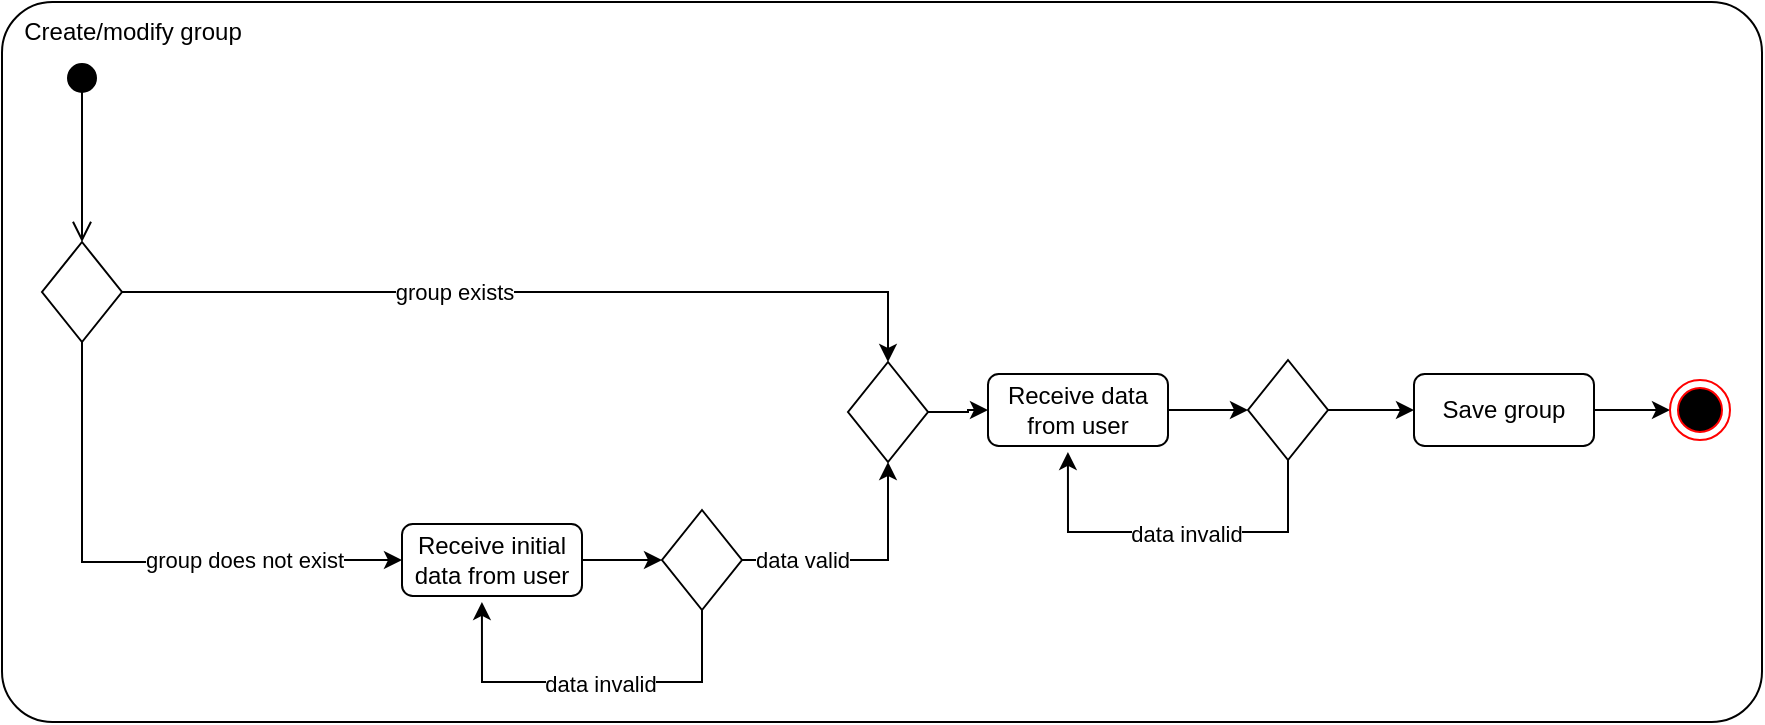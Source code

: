 <mxfile version="22.0.8" type="device">
  <diagram name="Page-1" id="XEkPOjl-qdYywtE6vLCS">
    <mxGraphModel dx="1920" dy="1114" grid="1" gridSize="10" guides="1" tooltips="1" connect="1" arrows="1" fold="1" page="1" pageScale="1" pageWidth="1169" pageHeight="827" background="#ffffff" math="0" shadow="0">
      <root>
        <mxCell id="0" />
        <mxCell id="1" parent="0" />
        <mxCell id="OtMJaFd4Xo8tQMw885LT-32" value="" style="rounded=1;whiteSpace=wrap;html=1;arcSize=7;" vertex="1" parent="1">
          <mxGeometry x="-120" y="160" width="880" height="360" as="geometry" />
        </mxCell>
        <mxCell id="OtMJaFd4Xo8tQMw885LT-1" value="" style="html=1;verticalAlign=bottom;startArrow=circle;startFill=1;endArrow=open;startSize=6;endSize=8;curved=0;rounded=0;entryX=0.5;entryY=0;entryDx=0;entryDy=0;" edge="1" parent="1" target="OtMJaFd4Xo8tQMw885LT-3">
          <mxGeometry width="80" relative="1" as="geometry">
            <mxPoint x="-80" y="190" as="sourcePoint" />
            <mxPoint x="-80" y="280" as="targetPoint" />
          </mxGeometry>
        </mxCell>
        <mxCell id="OtMJaFd4Xo8tQMw885LT-4" style="edgeStyle=orthogonalEdgeStyle;rounded=0;orthogonalLoop=1;jettySize=auto;html=1;entryX=0.5;entryY=0;entryDx=0;entryDy=0;" edge="1" parent="1" source="OtMJaFd4Xo8tQMw885LT-3" target="OtMJaFd4Xo8tQMw885LT-24">
          <mxGeometry relative="1" as="geometry">
            <mxPoint x="80" y="305" as="targetPoint" />
          </mxGeometry>
        </mxCell>
        <mxCell id="OtMJaFd4Xo8tQMw885LT-5" value="group exists" style="edgeLabel;html=1;align=center;verticalAlign=middle;resizable=0;points=[];" vertex="1" connectable="0" parent="OtMJaFd4Xo8tQMw885LT-4">
          <mxGeometry x="-0.205" relative="1" as="geometry">
            <mxPoint as="offset" />
          </mxGeometry>
        </mxCell>
        <mxCell id="OtMJaFd4Xo8tQMw885LT-17" style="edgeStyle=orthogonalEdgeStyle;rounded=0;orthogonalLoop=1;jettySize=auto;html=1;entryX=0;entryY=0.5;entryDx=0;entryDy=0;" edge="1" parent="1" source="OtMJaFd4Xo8tQMw885LT-3" target="OtMJaFd4Xo8tQMw885LT-13">
          <mxGeometry relative="1" as="geometry">
            <Array as="points">
              <mxPoint x="-80" y="440" />
              <mxPoint x="10" y="440" />
              <mxPoint x="10" y="439" />
            </Array>
          </mxGeometry>
        </mxCell>
        <mxCell id="OtMJaFd4Xo8tQMw885LT-18" value="group does not exist" style="edgeLabel;html=1;align=center;verticalAlign=middle;resizable=0;points=[];" vertex="1" connectable="0" parent="OtMJaFd4Xo8tQMw885LT-17">
          <mxGeometry x="0.227" y="2" relative="1" as="geometry">
            <mxPoint x="24" y="1" as="offset" />
          </mxGeometry>
        </mxCell>
        <mxCell id="OtMJaFd4Xo8tQMw885LT-3" value="" style="rhombus;whiteSpace=wrap;html=1;" vertex="1" parent="1">
          <mxGeometry x="-100" y="280" width="40" height="50" as="geometry" />
        </mxCell>
        <mxCell id="OtMJaFd4Xo8tQMw885LT-11" style="edgeStyle=orthogonalEdgeStyle;rounded=0;orthogonalLoop=1;jettySize=auto;html=1;entryX=0;entryY=0.5;entryDx=0;entryDy=0;" edge="1" parent="1" source="OtMJaFd4Xo8tQMw885LT-9" target="OtMJaFd4Xo8tQMw885LT-10">
          <mxGeometry relative="1" as="geometry" />
        </mxCell>
        <mxCell id="OtMJaFd4Xo8tQMw885LT-9" value="Save group" style="rounded=1;whiteSpace=wrap;html=1;" vertex="1" parent="1">
          <mxGeometry x="586" y="346" width="90" height="36" as="geometry" />
        </mxCell>
        <mxCell id="OtMJaFd4Xo8tQMw885LT-10" value="" style="ellipse;html=1;shape=endState;fillColor=#000000;strokeColor=#ff0000;" vertex="1" parent="1">
          <mxGeometry x="714" y="349" width="30" height="30" as="geometry" />
        </mxCell>
        <mxCell id="OtMJaFd4Xo8tQMw885LT-16" style="edgeStyle=orthogonalEdgeStyle;rounded=0;orthogonalLoop=1;jettySize=auto;html=1;entryX=0;entryY=0.5;entryDx=0;entryDy=0;" edge="1" parent="1" source="OtMJaFd4Xo8tQMw885LT-13" target="OtMJaFd4Xo8tQMw885LT-15">
          <mxGeometry relative="1" as="geometry" />
        </mxCell>
        <mxCell id="OtMJaFd4Xo8tQMw885LT-13" value="Receive initial data from user" style="rounded=1;whiteSpace=wrap;html=1;" vertex="1" parent="1">
          <mxGeometry x="80" y="421" width="90" height="36" as="geometry" />
        </mxCell>
        <mxCell id="OtMJaFd4Xo8tQMw885LT-20" style="edgeStyle=orthogonalEdgeStyle;rounded=0;orthogonalLoop=1;jettySize=auto;html=1;entryX=0.5;entryY=1;entryDx=0;entryDy=0;" edge="1" parent="1" source="OtMJaFd4Xo8tQMw885LT-15" target="OtMJaFd4Xo8tQMw885LT-24">
          <mxGeometry relative="1" as="geometry">
            <mxPoint x="330" y="440" as="targetPoint" />
          </mxGeometry>
        </mxCell>
        <mxCell id="OtMJaFd4Xo8tQMw885LT-21" value="data valid" style="edgeLabel;html=1;align=center;verticalAlign=middle;resizable=0;points=[];" vertex="1" connectable="0" parent="OtMJaFd4Xo8tQMw885LT-20">
          <mxGeometry x="-0.151" relative="1" as="geometry">
            <mxPoint x="-22" as="offset" />
          </mxGeometry>
        </mxCell>
        <mxCell id="OtMJaFd4Xo8tQMw885LT-15" value="" style="rhombus;whiteSpace=wrap;html=1;" vertex="1" parent="1">
          <mxGeometry x="210" y="414" width="40" height="50" as="geometry" />
        </mxCell>
        <mxCell id="OtMJaFd4Xo8tQMw885LT-22" style="edgeStyle=orthogonalEdgeStyle;rounded=0;orthogonalLoop=1;jettySize=auto;html=1;entryX=0.444;entryY=1.083;entryDx=0;entryDy=0;entryPerimeter=0;" edge="1" parent="1" source="OtMJaFd4Xo8tQMw885LT-15" target="OtMJaFd4Xo8tQMw885LT-13">
          <mxGeometry relative="1" as="geometry">
            <Array as="points">
              <mxPoint x="230" y="500" />
              <mxPoint x="120" y="500" />
            </Array>
          </mxGeometry>
        </mxCell>
        <mxCell id="OtMJaFd4Xo8tQMw885LT-23" value="data invalid" style="edgeLabel;html=1;align=center;verticalAlign=middle;resizable=0;points=[];" vertex="1" connectable="0" parent="OtMJaFd4Xo8tQMw885LT-22">
          <mxGeometry x="-0.066" y="1" relative="1" as="geometry">
            <mxPoint as="offset" />
          </mxGeometry>
        </mxCell>
        <mxCell id="OtMJaFd4Xo8tQMw885LT-30" style="edgeStyle=orthogonalEdgeStyle;rounded=0;orthogonalLoop=1;jettySize=auto;html=1;entryX=0;entryY=0.5;entryDx=0;entryDy=0;" edge="1" parent="1" source="OtMJaFd4Xo8tQMw885LT-24" target="OtMJaFd4Xo8tQMw885LT-26">
          <mxGeometry relative="1" as="geometry" />
        </mxCell>
        <mxCell id="OtMJaFd4Xo8tQMw885LT-24" value="" style="rhombus;whiteSpace=wrap;html=1;" vertex="1" parent="1">
          <mxGeometry x="303" y="340" width="40" height="50" as="geometry" />
        </mxCell>
        <mxCell id="OtMJaFd4Xo8tQMw885LT-25" style="edgeStyle=orthogonalEdgeStyle;rounded=0;orthogonalLoop=1;jettySize=auto;html=1;entryX=0;entryY=0.5;entryDx=0;entryDy=0;" edge="1" source="OtMJaFd4Xo8tQMw885LT-26" target="OtMJaFd4Xo8tQMw885LT-27" parent="1">
          <mxGeometry relative="1" as="geometry" />
        </mxCell>
        <mxCell id="OtMJaFd4Xo8tQMw885LT-26" value="Receive data from user" style="rounded=1;whiteSpace=wrap;html=1;" vertex="1" parent="1">
          <mxGeometry x="373" y="346" width="90" height="36" as="geometry" />
        </mxCell>
        <mxCell id="OtMJaFd4Xo8tQMw885LT-31" style="edgeStyle=orthogonalEdgeStyle;rounded=0;orthogonalLoop=1;jettySize=auto;html=1;entryX=0;entryY=0.5;entryDx=0;entryDy=0;" edge="1" parent="1" source="OtMJaFd4Xo8tQMw885LT-27" target="OtMJaFd4Xo8tQMw885LT-9">
          <mxGeometry relative="1" as="geometry" />
        </mxCell>
        <mxCell id="OtMJaFd4Xo8tQMw885LT-27" value="" style="rhombus;whiteSpace=wrap;html=1;" vertex="1" parent="1">
          <mxGeometry x="503" y="339" width="40" height="50" as="geometry" />
        </mxCell>
        <mxCell id="OtMJaFd4Xo8tQMw885LT-28" style="edgeStyle=orthogonalEdgeStyle;rounded=0;orthogonalLoop=1;jettySize=auto;html=1;entryX=0.444;entryY=1.083;entryDx=0;entryDy=0;entryPerimeter=0;" edge="1" source="OtMJaFd4Xo8tQMw885LT-27" target="OtMJaFd4Xo8tQMw885LT-26" parent="1">
          <mxGeometry relative="1" as="geometry">
            <Array as="points">
              <mxPoint x="523" y="425" />
              <mxPoint x="413" y="425" />
            </Array>
          </mxGeometry>
        </mxCell>
        <mxCell id="OtMJaFd4Xo8tQMw885LT-29" value="data invalid" style="edgeLabel;html=1;align=center;verticalAlign=middle;resizable=0;points=[];" vertex="1" connectable="0" parent="OtMJaFd4Xo8tQMw885LT-28">
          <mxGeometry x="-0.066" y="1" relative="1" as="geometry">
            <mxPoint as="offset" />
          </mxGeometry>
        </mxCell>
        <mxCell id="OtMJaFd4Xo8tQMw885LT-33" value="Create/modify group" style="text;html=1;align=center;verticalAlign=middle;resizable=0;points=[];autosize=1;strokeColor=none;fillColor=none;" vertex="1" parent="1">
          <mxGeometry x="-120" y="160" width="130" height="30" as="geometry" />
        </mxCell>
      </root>
    </mxGraphModel>
  </diagram>
</mxfile>
